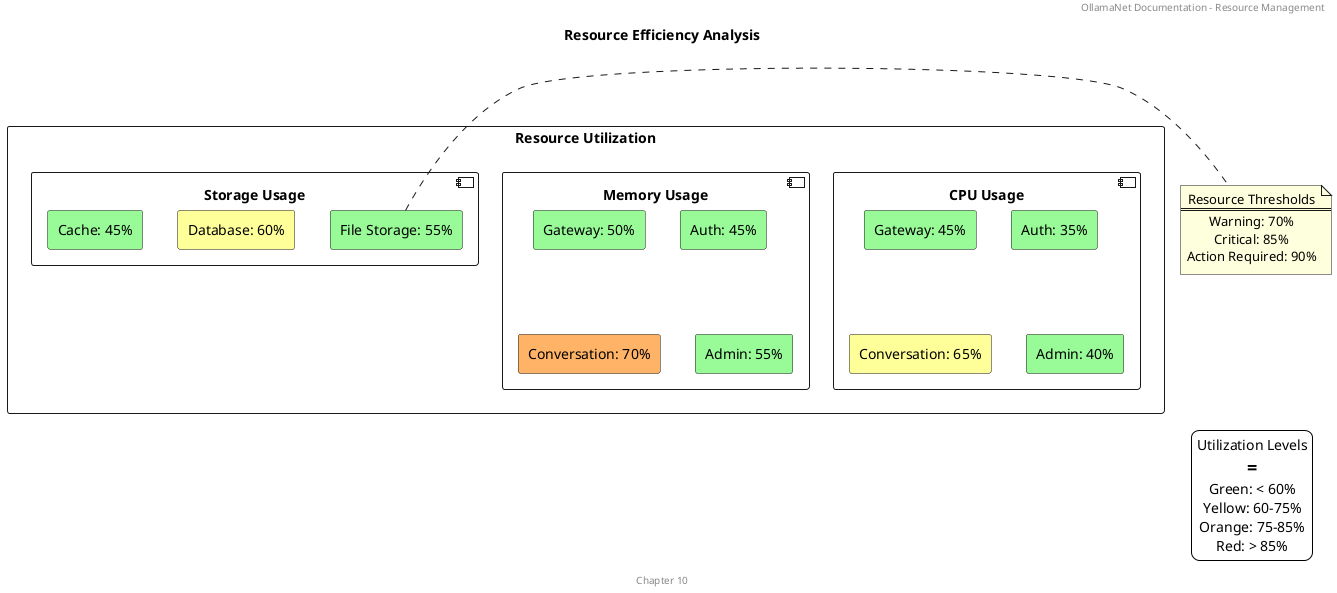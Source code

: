 @startuml resource_efficiency_analysis

title Resource Efficiency Analysis

header OllamaNet Documentation - Resource Management
footer Chapter 10

skinparam backgroundColor white
skinparam defaultTextAlignment center

rectangle "Resource Utilization" {
    component "CPU Usage" {
        rectangle "Gateway: 45%" as cpu1 #98FB98
        rectangle "Auth: 35%" as cpu2 #98FB98
        rectangle "Conversation: 65%" as cpu3 #FFFF99
        rectangle "Admin: 40%" as cpu4 #98FB98
    }

    component "Memory Usage" {
        rectangle "Gateway: 50%" as mem1 #98FB98
        rectangle "Auth: 45%" as mem2 #98FB98
        rectangle "Conversation: 70%" as mem3 #FFB366
        rectangle "Admin: 55%" as mem4 #98FB98
    }

    component "Storage Usage" {
        rectangle "Database: 60%" as store1 #FFFF99
        rectangle "Cache: 45%" as store2 #98FB98
        rectangle "File Storage: 55%" as store3 #98FB98
    }
}

note right of store3
  Resource Thresholds
  ==
  Warning: 70%
  Critical: 85%
  Action Required: 90%
end note

legend right
  Utilization Levels
  ==
  Green: < 60%
  Yellow: 60-75%
  Orange: 75-85%
  Red: > 85%
end legend

@enduml

